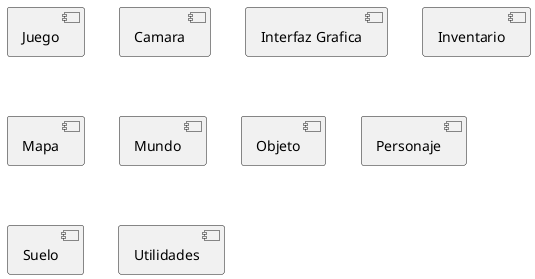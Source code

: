 @startuml DiagramaComponente
[Juego]
[Camara]
[Interfaz Grafica]
[Inventario]
[Mapa]
[Mundo]
[Objeto]
[Personaje]
[Suelo]
[Utilidades]

@enduml